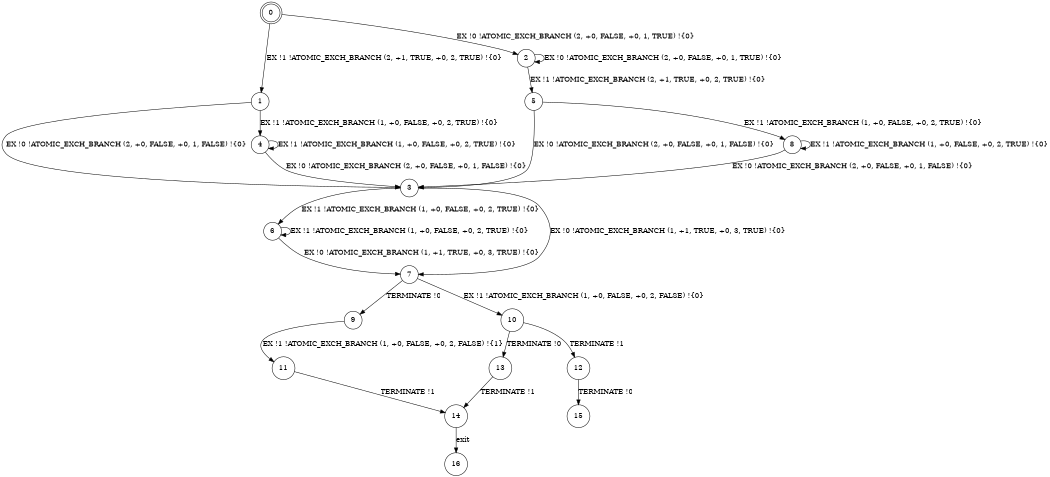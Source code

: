 digraph BCG {
size = "7, 10.5";
center = TRUE;
node [shape = circle];
0 [peripheries = 2];
0 -> 1 [label = "EX !1 !ATOMIC_EXCH_BRANCH (2, +1, TRUE, +0, 2, TRUE) !{0}"];
0 -> 2 [label = "EX !0 !ATOMIC_EXCH_BRANCH (2, +0, FALSE, +0, 1, TRUE) !{0}"];
1 -> 3 [label = "EX !0 !ATOMIC_EXCH_BRANCH (2, +0, FALSE, +0, 1, FALSE) !{0}"];
1 -> 4 [label = "EX !1 !ATOMIC_EXCH_BRANCH (1, +0, FALSE, +0, 2, TRUE) !{0}"];
2 -> 5 [label = "EX !1 !ATOMIC_EXCH_BRANCH (2, +1, TRUE, +0, 2, TRUE) !{0}"];
2 -> 2 [label = "EX !0 !ATOMIC_EXCH_BRANCH (2, +0, FALSE, +0, 1, TRUE) !{0}"];
3 -> 6 [label = "EX !1 !ATOMIC_EXCH_BRANCH (1, +0, FALSE, +0, 2, TRUE) !{0}"];
3 -> 7 [label = "EX !0 !ATOMIC_EXCH_BRANCH (1, +1, TRUE, +0, 3, TRUE) !{0}"];
4 -> 3 [label = "EX !0 !ATOMIC_EXCH_BRANCH (2, +0, FALSE, +0, 1, FALSE) !{0}"];
4 -> 4 [label = "EX !1 !ATOMIC_EXCH_BRANCH (1, +0, FALSE, +0, 2, TRUE) !{0}"];
5 -> 8 [label = "EX !1 !ATOMIC_EXCH_BRANCH (1, +0, FALSE, +0, 2, TRUE) !{0}"];
5 -> 3 [label = "EX !0 !ATOMIC_EXCH_BRANCH (2, +0, FALSE, +0, 1, FALSE) !{0}"];
6 -> 6 [label = "EX !1 !ATOMIC_EXCH_BRANCH (1, +0, FALSE, +0, 2, TRUE) !{0}"];
6 -> 7 [label = "EX !0 !ATOMIC_EXCH_BRANCH (1, +1, TRUE, +0, 3, TRUE) !{0}"];
7 -> 9 [label = "TERMINATE !0"];
7 -> 10 [label = "EX !1 !ATOMIC_EXCH_BRANCH (1, +0, FALSE, +0, 2, FALSE) !{0}"];
8 -> 8 [label = "EX !1 !ATOMIC_EXCH_BRANCH (1, +0, FALSE, +0, 2, TRUE) !{0}"];
8 -> 3 [label = "EX !0 !ATOMIC_EXCH_BRANCH (2, +0, FALSE, +0, 1, FALSE) !{0}"];
9 -> 11 [label = "EX !1 !ATOMIC_EXCH_BRANCH (1, +0, FALSE, +0, 2, FALSE) !{1}"];
10 -> 12 [label = "TERMINATE !1"];
10 -> 13 [label = "TERMINATE !0"];
11 -> 14 [label = "TERMINATE !1"];
12 -> 15 [label = "TERMINATE !0"];
13 -> 14 [label = "TERMINATE !1"];
14 -> 16 [label = "exit"];
}
